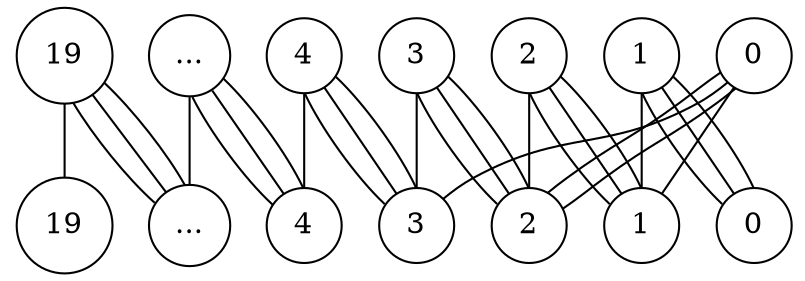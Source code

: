 graph G {
    graph [ bgcolor = "#00000000" ]
    node [ shape = circle, style = filled, fillcolor = "#ffffffff" ]
    { rank = same; a0; a1; a2; a3; a4; a5; a6 }
    { rank = same; b0; b1; b2; b3; b4; b5; b6 }
    a0 [ label = "19" ]
    a1 [ label = "..." ]
    a2 [ label = "4" ]
    a3 [ label = "3" ]
    a4 [ label = "2" ]
    a5 [ label = "1" ]
    a6 [ label = "0" ]
    b0 [ label = "19" ]
    b1 [ label = "..." ]
    b2 [ label = "4" ]
    b3 [ label = "3" ]
    b4 [ label = "2" ]
    b5 [ label = "1" ]
    b6 [ label = "0" ]
    a0 -- a1 -- a2 -- a3 -- a4 -- a5 -- a6 [ style = invis ]
    b0 -- b1 -- b2 -- b3 -- b4 -- b5 -- b6 [ style = invis ]
    { edge [ style = invis ]; a0 -- b0; a1 -- b1; a2 -- b2; a3 -- b3; a4 -- b4; a5 -- b5; a6 -- b6 }
    { edge [ style = invis ]; a0 -- b0; a1 -- b1; a2 -- b2; a3 -- b3; a4 -- b4; a5 -- b5; a6 -- b6 }
    a0 -- b0; a1 -- b1; a2 -- b2; a3 -- b3; a4 -- b4; a5 -- b5
    { edge [ style = invis ]; a0 -- b0; a1 -- b1; a2 -- b2; a3 -- b3; a4 -- b4; a5 -- b5; a6 -- b6 }
    { edge [ style = invis ]; a0 -- b0; a1 -- b1; a2 -- b2; a3 -- b3; a4 -- b4; a5 -- b5; a6 -- b6 }
    a0 -- b1; a1 -- b2; a2 -- b3; a3 -- b4; a4 -- b5; a5 -- b6
    a0 -- b1; a1 -- b2; a2 -- b3; a3 -- b4; a4 -- b5; a5 -- b6
    a0 -- b1; a1 -- b2; a2 -- b3; a3 -- b4; a4 -- b5; a5 -- b6

    a6 -- b5
    a6 -- b4
    a6 -- b4
    a6 -- b3
}
